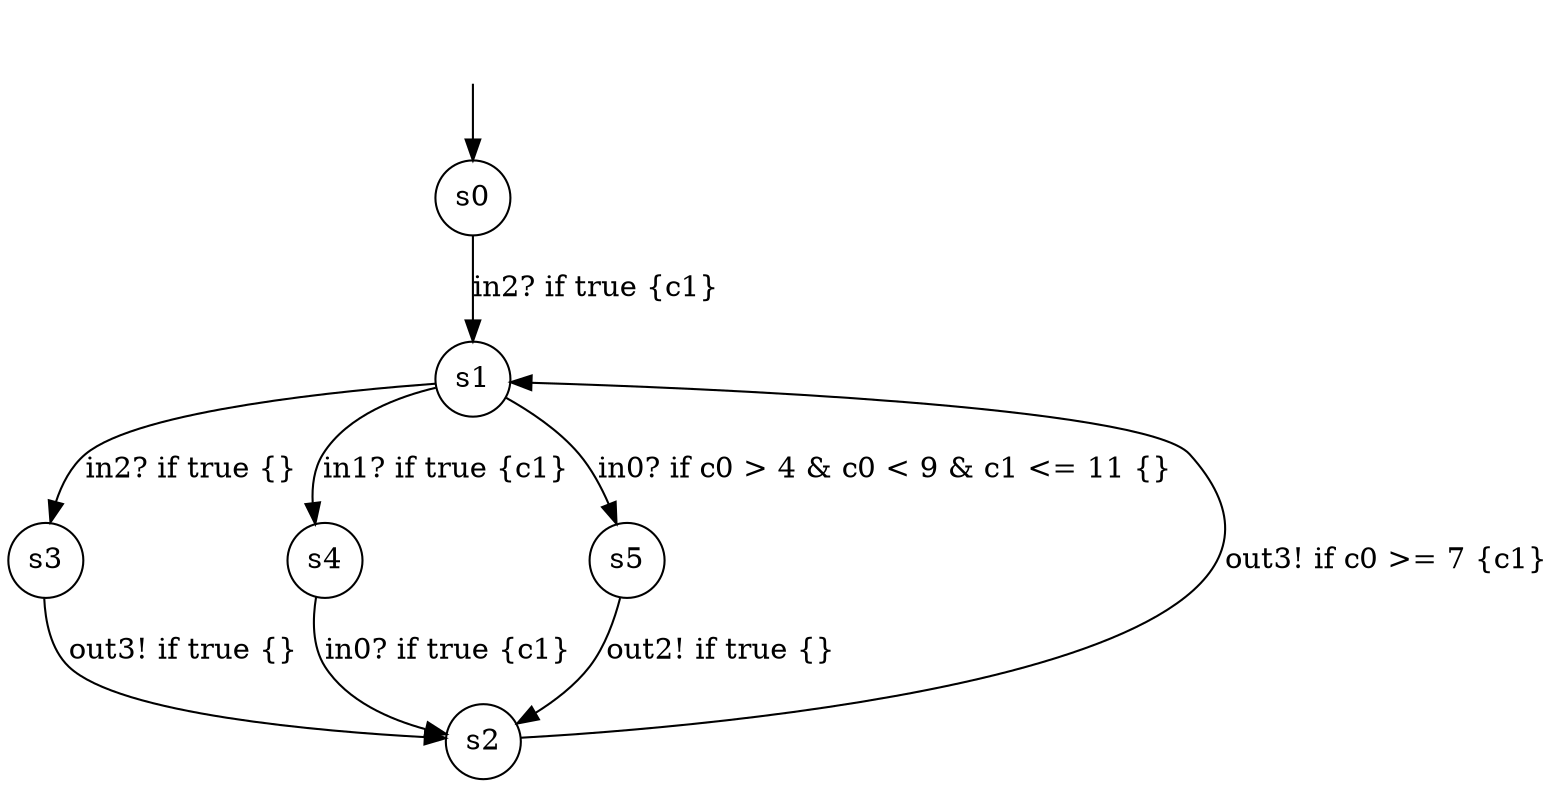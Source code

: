 digraph g {
__start0 [label="" shape="none"];
s0 [shape="circle" margin=0 label="s0"];
s1 [shape="circle" margin=0 label="s1"];
s2 [shape="circle" margin=0 label="s2"];
s3 [shape="circle" margin=0 label="s3"];
s4 [shape="circle" margin=0 label="s4"];
s5 [shape="circle" margin=0 label="s5"];
s0 -> s1 [label="in2? if true {c1} "];
s1 -> s3 [label="in2? if true {} "];
s1 -> s4 [label="in1? if true {c1} "];
s1 -> s5 [label="in0? if c0 > 4 & c0 < 9 & c1 <= 11 {} "];
s2 -> s1 [label="out3! if c0 >= 7 {c1} "];
s3 -> s2 [label="out3! if true {} "];
s4 -> s2 [label="in0? if true {c1} "];
s5 -> s2 [label="out2! if true {} "];
__start0 -> s0;
}
